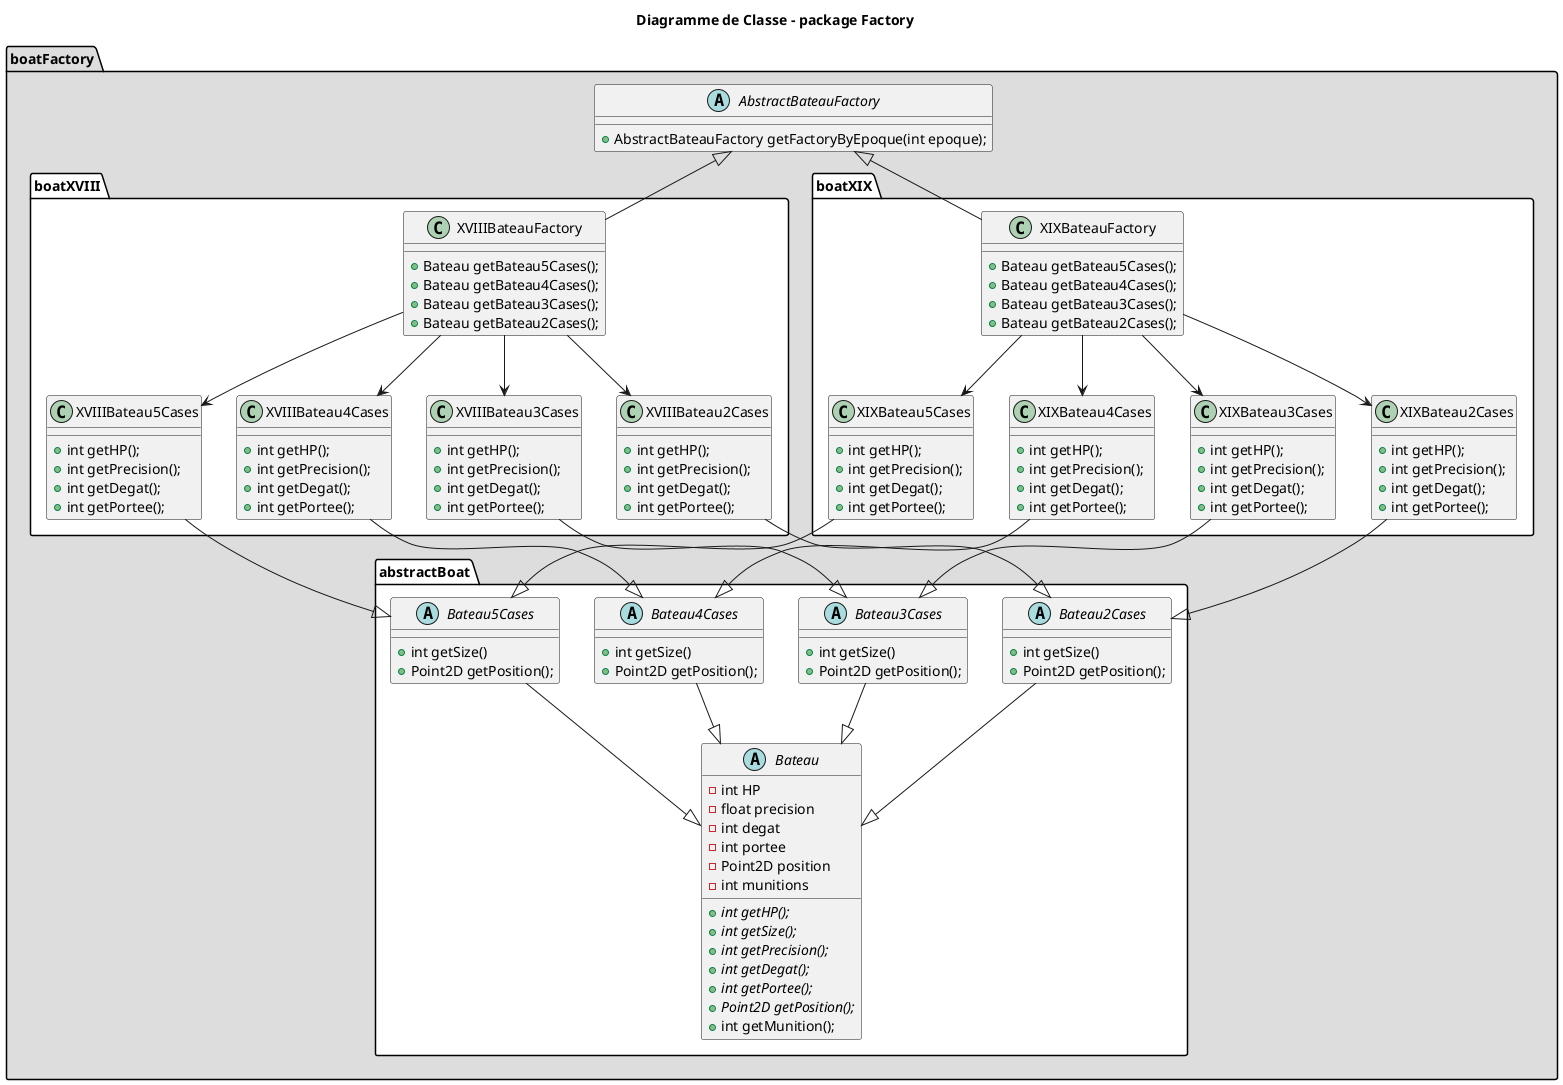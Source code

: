 @startuml

title Diagramme de Classe - package Factory

package boatFactory #DDDDDD {
    
    abstract class AbstractBateauFactory {
        + AbstractBateauFactory getFactoryByEpoque(int epoque);
    }


    '########################### BATEAU XVIII #################################

    package boatXVIII #FFFFFF {

        class XVIIIBateauFactory {
            + Bateau getBateau5Cases();
            + Bateau getBateau4Cases();
            + Bateau getBateau3Cases();
            + Bateau getBateau2Cases();
        }

        class XVIIIBateau5Cases {
            + int getHP();
            + int getPrecision();
            + int getDegat();
            + int getPortee();
        }

        class XVIIIBateau4Cases {
            + int getHP();
            + int getPrecision();
            + int getDegat();
            + int getPortee();
        }

        class XVIIIBateau3Cases {
            + int getHP();
            + int getPrecision();
            + int getDegat();
            + int getPortee();
        }

        class XVIIIBateau2Cases {
            + int getHP();
            + int getPrecision();
            + int getDegat();
            + int getPortee();
        }
    }



    '########################### BATEAU XIX #################################

    package boatXIX #FFFFFF {

        class XIXBateauFactory {
            + Bateau getBateau5Cases();
            + Bateau getBateau4Cases();
            + Bateau getBateau3Cases();
            + Bateau getBateau2Cases();
        }

        class XIXBateau2Cases {
            + int getHP();
            + int getPrecision();
            + int getDegat();
            + int getPortee();
        }

        class XIXBateau3Cases {
            + int getHP();
            + int getPrecision();
            + int getDegat();
            + int getPortee();
        }

        class XIXBateau4Cases {
            + int getHP();
            + int getPrecision();
            + int getDegat();
            + int getPortee();
        }

        class XIXBateau5Cases {
            + int getHP();
            + int getPrecision();
            + int getDegat();
            + int getPortee();
        }
    }



    '########################### BATEAU ABSTRACT #################################


    package abstractBoat #FFFFFF {

        abstract class Bateau {
            - int HP
            - float precision
            - int degat
            - int portee
            - Point2D position
            - int munitions

            + {abstract} int getHP();
            + {abstract} int getSize();
            + {abstract} int getPrecision();
            + {abstract} int getDegat();
            + {abstract} int getPortee();
            + {abstract} Point2D getPosition();
            + int getMunition();
        }

        abstract class Bateau5Cases {
            + int getSize()
            + Point2D getPosition();
        }

        abstract class Bateau4Cases {
            + int getSize()
            + Point2D getPosition();
        }

        abstract class Bateau3Cases {
            + int getSize()
            + Point2D getPosition();
        }

        abstract class Bateau2Cases {
            + int getSize()
            + Point2D getPosition();
        }

    }







    '########################### RELATIONS #################################



    XVIIIBateauFactory -up-|> AbstractBateauFactory
    XIXBateauFactory -up-|> AbstractBateauFactory


    XVIIIBateauFactory --> XVIIIBateau5Cases
    XIXBateauFactory --> XIXBateau5Cases

    XVIIIBateau5Cases --|> Bateau5Cases
    XIXBateau5Cases --|> Bateau5Cases

    Bateau5Cases -down-|> Bateau

    XVIIIBateauFactory --> XVIIIBateau4Cases
    XIXBateauFactory --> XIXBateau4Cases

    XVIIIBateau4Cases --|> Bateau4Cases
    XIXBateau4Cases --|> Bateau4Cases

    Bateau4Cases -down-|> Bateau

    XVIIIBateauFactory --> XVIIIBateau3Cases
    XIXBateauFactory --> XIXBateau3Cases

    XVIIIBateau3Cases --|> Bateau3Cases
    XIXBateau3Cases --|> Bateau3Cases

    Bateau3Cases -down-|> Bateau

    XVIIIBateauFactory --> XVIIIBateau2Cases
    XIXBateauFactory --> XIXBateau2Cases

    XVIIIBateau2Cases --|> Bateau2Cases
    XIXBateau2Cases --|> Bateau2Cases

    Bateau2Cases -down-|> Bateau





    '########################### POSITIONNING #################################

    XVIIIBateau5Cases -[hidden]right-> XVIIIBateau4Cases
    XVIIIBateau4Cases -[hidden]right-> XVIIIBateau3Cases
    XVIIIBateau3Cases -[hidden]right-> XVIIIBateau2Cases
    XVIIIBateau2Cases -[hidden]right-> XIXBateau5Cases
    XIXBateau5Cases -[hidden]right-> XIXBateau4Cases
    XIXBateau4Cases -[hidden]right-> XIXBateau3Cases
    XIXBateau3Cases -[hidden]right-> XIXBateau2Cases

    Bateau5Cases -[hidden]right-> Bateau4Cases
    Bateau4Cases -[hidden]right-> Bateau3Cases
    Bateau3Cases -[hidden]right-> Bateau2Cases


    





    

}

@enduml
